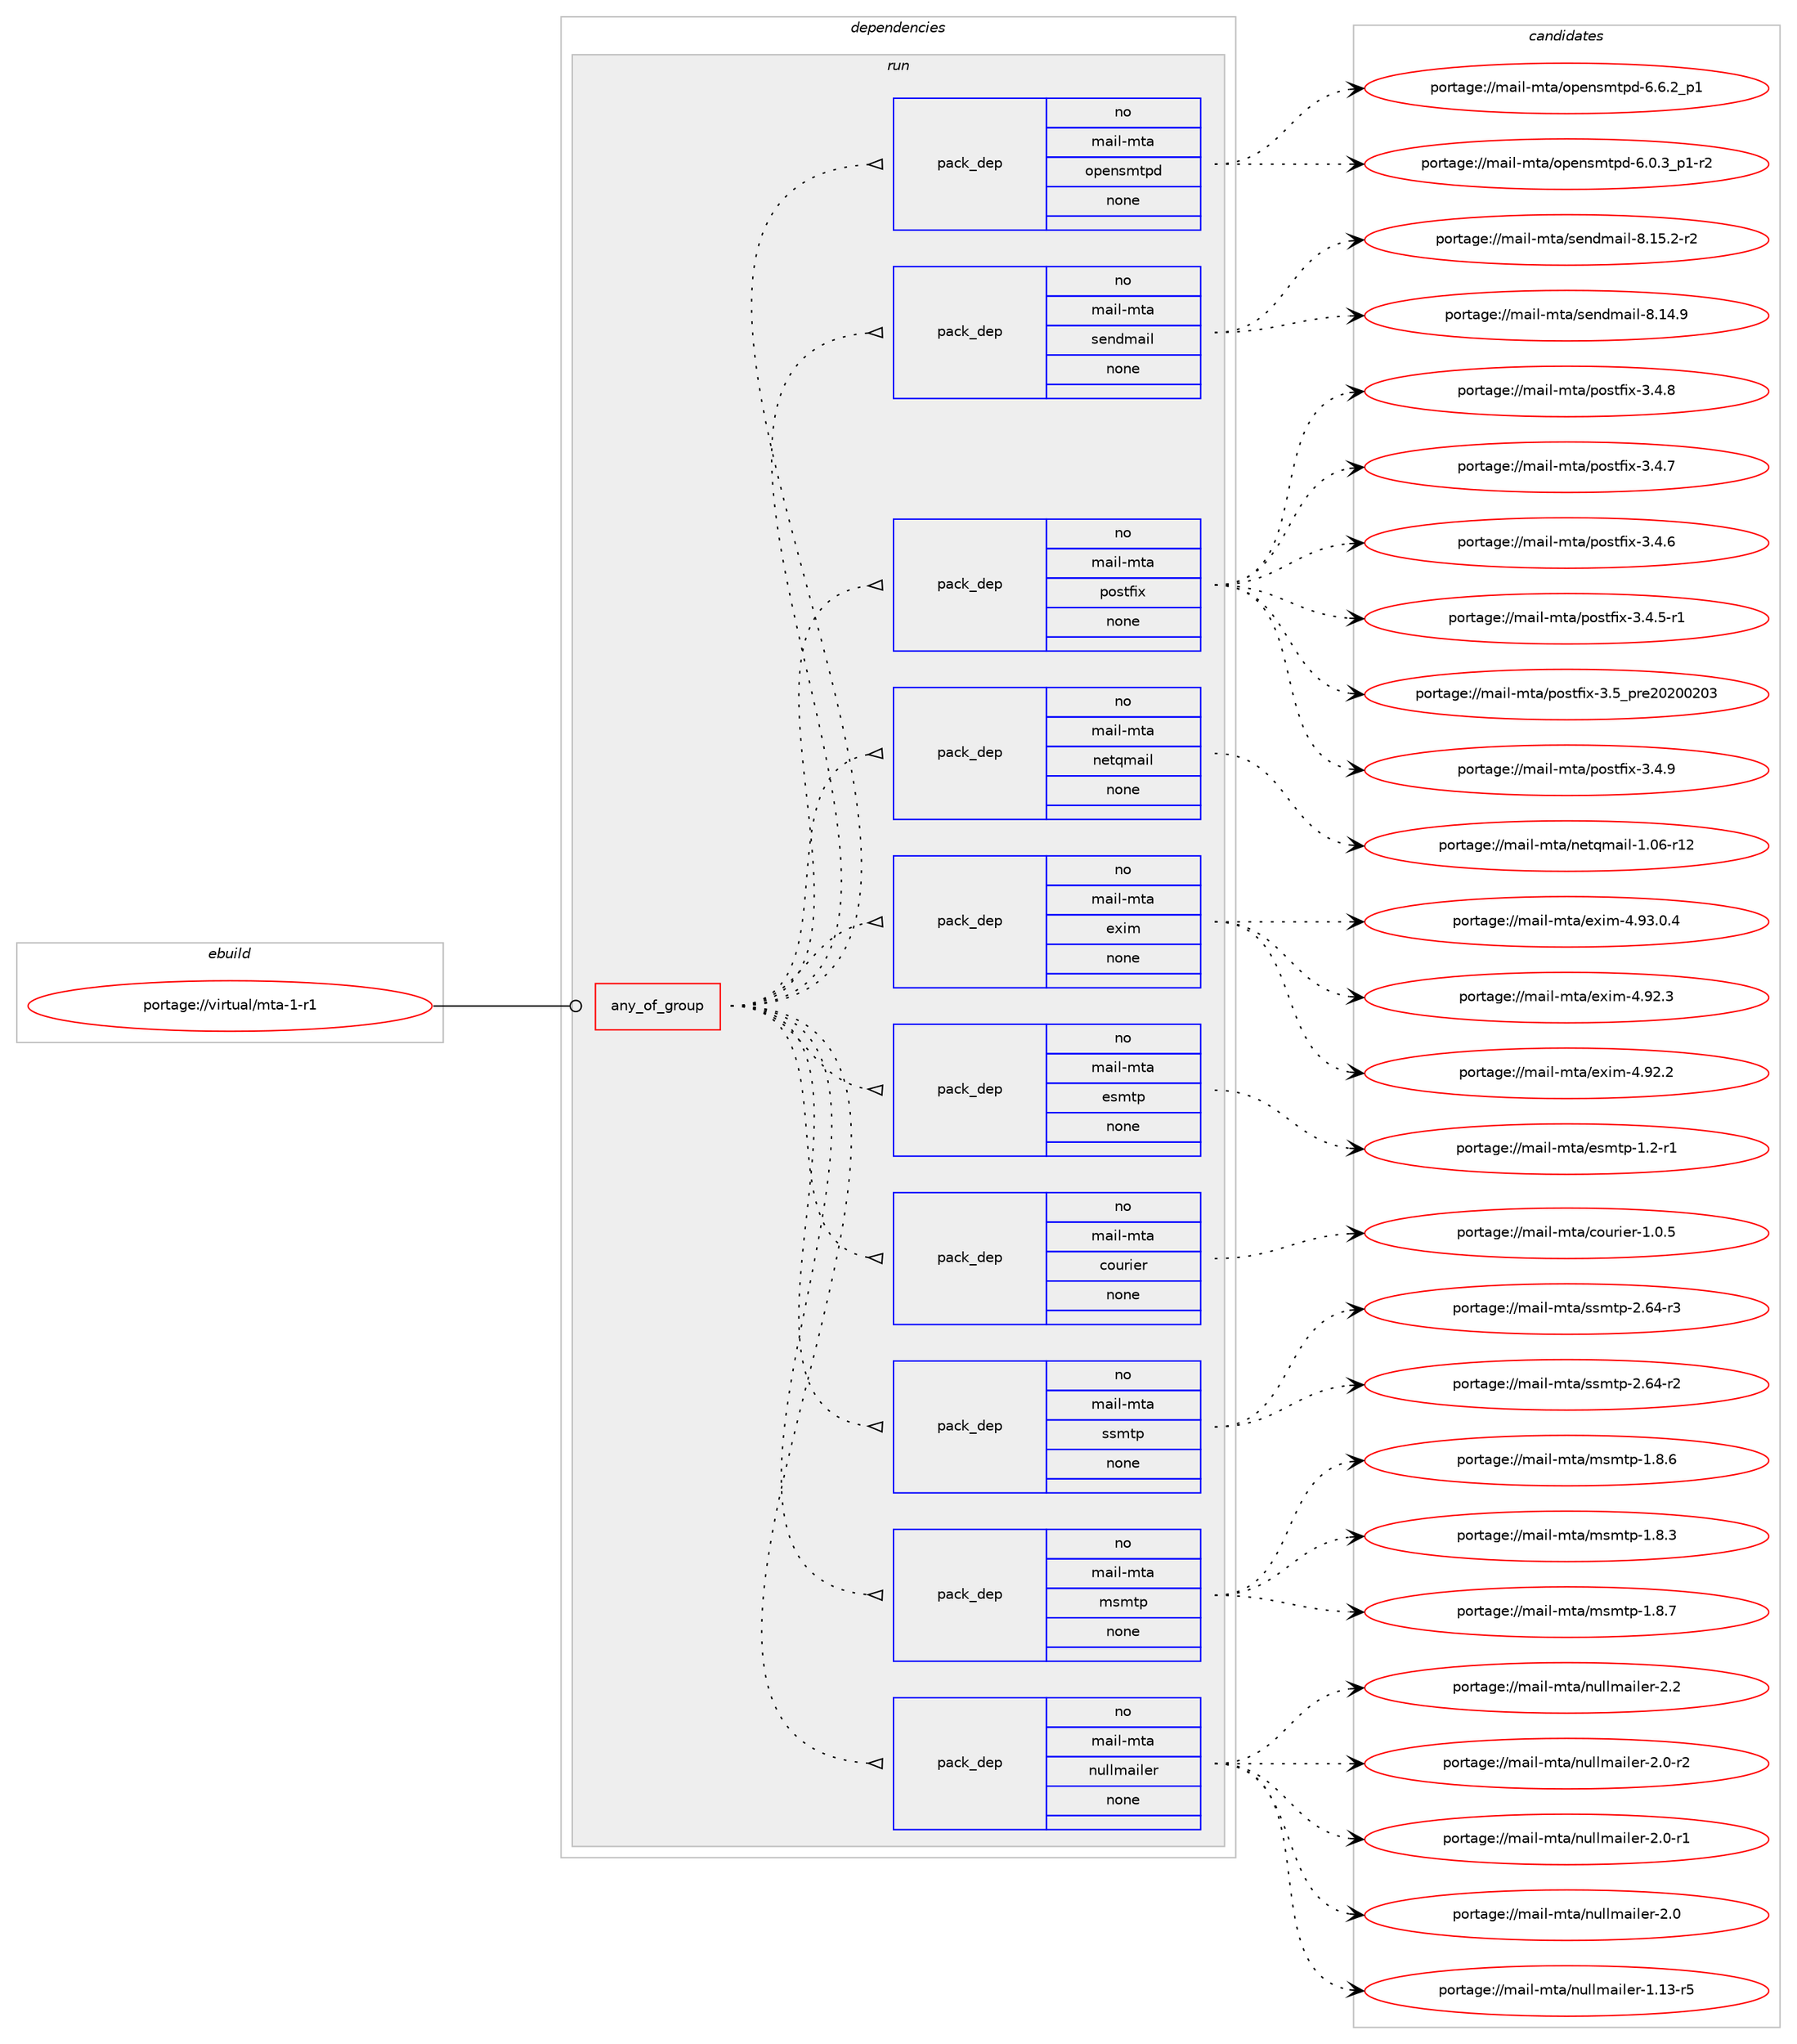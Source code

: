 digraph prolog {

# *************
# Graph options
# *************

newrank=true;
concentrate=true;
compound=true;
graph [rankdir=LR,fontname=Helvetica,fontsize=10,ranksep=1.5];#, ranksep=2.5, nodesep=0.2];
edge  [arrowhead=vee];
node  [fontname=Helvetica,fontsize=10];

# **********
# The ebuild
# **********

subgraph cluster_leftcol {
color=gray;
rank=same;
label=<<i>ebuild</i>>;
id [label="portage://virtual/mta-1-r1", color=red, width=4, href="../virtual/mta-1-r1.svg"];
}

# ****************
# The dependencies
# ****************

subgraph cluster_midcol {
color=gray;
label=<<i>dependencies</i>>;
subgraph cluster_compile {
fillcolor="#eeeeee";
style=filled;
label=<<i>compile</i>>;
}
subgraph cluster_compileandrun {
fillcolor="#eeeeee";
style=filled;
label=<<i>compile and run</i>>;
}
subgraph cluster_run {
fillcolor="#eeeeee";
style=filled;
label=<<i>run</i>>;
subgraph any755 {
dependency37878 [label=<<TABLE BORDER="0" CELLBORDER="1" CELLSPACING="0" CELLPADDING="4"><TR><TD CELLPADDING="10">any_of_group</TD></TR></TABLE>>, shape=none, color=red];subgraph pack30299 {
dependency37879 [label=<<TABLE BORDER="0" CELLBORDER="1" CELLSPACING="0" CELLPADDING="4" WIDTH="220"><TR><TD ROWSPAN="6" CELLPADDING="30">pack_dep</TD></TR><TR><TD WIDTH="110">no</TD></TR><TR><TD>mail-mta</TD></TR><TR><TD>nullmailer</TD></TR><TR><TD>none</TD></TR><TR><TD></TD></TR></TABLE>>, shape=none, color=blue];
}
dependency37878:e -> dependency37879:w [weight=20,style="dotted",arrowhead="oinv"];
subgraph pack30300 {
dependency37880 [label=<<TABLE BORDER="0" CELLBORDER="1" CELLSPACING="0" CELLPADDING="4" WIDTH="220"><TR><TD ROWSPAN="6" CELLPADDING="30">pack_dep</TD></TR><TR><TD WIDTH="110">no</TD></TR><TR><TD>mail-mta</TD></TR><TR><TD>msmtp</TD></TR><TR><TD>none</TD></TR><TR><TD></TD></TR></TABLE>>, shape=none, color=blue];
}
dependency37878:e -> dependency37880:w [weight=20,style="dotted",arrowhead="oinv"];
subgraph pack30301 {
dependency37881 [label=<<TABLE BORDER="0" CELLBORDER="1" CELLSPACING="0" CELLPADDING="4" WIDTH="220"><TR><TD ROWSPAN="6" CELLPADDING="30">pack_dep</TD></TR><TR><TD WIDTH="110">no</TD></TR><TR><TD>mail-mta</TD></TR><TR><TD>ssmtp</TD></TR><TR><TD>none</TD></TR><TR><TD></TD></TR></TABLE>>, shape=none, color=blue];
}
dependency37878:e -> dependency37881:w [weight=20,style="dotted",arrowhead="oinv"];
subgraph pack30302 {
dependency37882 [label=<<TABLE BORDER="0" CELLBORDER="1" CELLSPACING="0" CELLPADDING="4" WIDTH="220"><TR><TD ROWSPAN="6" CELLPADDING="30">pack_dep</TD></TR><TR><TD WIDTH="110">no</TD></TR><TR><TD>mail-mta</TD></TR><TR><TD>courier</TD></TR><TR><TD>none</TD></TR><TR><TD></TD></TR></TABLE>>, shape=none, color=blue];
}
dependency37878:e -> dependency37882:w [weight=20,style="dotted",arrowhead="oinv"];
subgraph pack30303 {
dependency37883 [label=<<TABLE BORDER="0" CELLBORDER="1" CELLSPACING="0" CELLPADDING="4" WIDTH="220"><TR><TD ROWSPAN="6" CELLPADDING="30">pack_dep</TD></TR><TR><TD WIDTH="110">no</TD></TR><TR><TD>mail-mta</TD></TR><TR><TD>esmtp</TD></TR><TR><TD>none</TD></TR><TR><TD></TD></TR></TABLE>>, shape=none, color=blue];
}
dependency37878:e -> dependency37883:w [weight=20,style="dotted",arrowhead="oinv"];
subgraph pack30304 {
dependency37884 [label=<<TABLE BORDER="0" CELLBORDER="1" CELLSPACING="0" CELLPADDING="4" WIDTH="220"><TR><TD ROWSPAN="6" CELLPADDING="30">pack_dep</TD></TR><TR><TD WIDTH="110">no</TD></TR><TR><TD>mail-mta</TD></TR><TR><TD>exim</TD></TR><TR><TD>none</TD></TR><TR><TD></TD></TR></TABLE>>, shape=none, color=blue];
}
dependency37878:e -> dependency37884:w [weight=20,style="dotted",arrowhead="oinv"];
subgraph pack30305 {
dependency37885 [label=<<TABLE BORDER="0" CELLBORDER="1" CELLSPACING="0" CELLPADDING="4" WIDTH="220"><TR><TD ROWSPAN="6" CELLPADDING="30">pack_dep</TD></TR><TR><TD WIDTH="110">no</TD></TR><TR><TD>mail-mta</TD></TR><TR><TD>netqmail</TD></TR><TR><TD>none</TD></TR><TR><TD></TD></TR></TABLE>>, shape=none, color=blue];
}
dependency37878:e -> dependency37885:w [weight=20,style="dotted",arrowhead="oinv"];
subgraph pack30306 {
dependency37886 [label=<<TABLE BORDER="0" CELLBORDER="1" CELLSPACING="0" CELLPADDING="4" WIDTH="220"><TR><TD ROWSPAN="6" CELLPADDING="30">pack_dep</TD></TR><TR><TD WIDTH="110">no</TD></TR><TR><TD>mail-mta</TD></TR><TR><TD>postfix</TD></TR><TR><TD>none</TD></TR><TR><TD></TD></TR></TABLE>>, shape=none, color=blue];
}
dependency37878:e -> dependency37886:w [weight=20,style="dotted",arrowhead="oinv"];
subgraph pack30307 {
dependency37887 [label=<<TABLE BORDER="0" CELLBORDER="1" CELLSPACING="0" CELLPADDING="4" WIDTH="220"><TR><TD ROWSPAN="6" CELLPADDING="30">pack_dep</TD></TR><TR><TD WIDTH="110">no</TD></TR><TR><TD>mail-mta</TD></TR><TR><TD>sendmail</TD></TR><TR><TD>none</TD></TR><TR><TD></TD></TR></TABLE>>, shape=none, color=blue];
}
dependency37878:e -> dependency37887:w [weight=20,style="dotted",arrowhead="oinv"];
subgraph pack30308 {
dependency37888 [label=<<TABLE BORDER="0" CELLBORDER="1" CELLSPACING="0" CELLPADDING="4" WIDTH="220"><TR><TD ROWSPAN="6" CELLPADDING="30">pack_dep</TD></TR><TR><TD WIDTH="110">no</TD></TR><TR><TD>mail-mta</TD></TR><TR><TD>opensmtpd</TD></TR><TR><TD>none</TD></TR><TR><TD></TD></TR></TABLE>>, shape=none, color=blue];
}
dependency37878:e -> dependency37888:w [weight=20,style="dotted",arrowhead="oinv"];
}
id:e -> dependency37878:w [weight=20,style="solid",arrowhead="odot"];
}
}

# **************
# The candidates
# **************

subgraph cluster_choices {
rank=same;
color=gray;
label=<<i>candidates</i>>;

subgraph choice30299 {
color=black;
nodesep=1;
choice109971051084510911697471101171081081099710510810111445504650 [label="portage://mail-mta/nullmailer-2.2", color=red, width=4,href="../mail-mta/nullmailer-2.2.svg"];
choice1099710510845109116974711011710810810997105108101114455046484511450 [label="portage://mail-mta/nullmailer-2.0-r2", color=red, width=4,href="../mail-mta/nullmailer-2.0-r2.svg"];
choice1099710510845109116974711011710810810997105108101114455046484511449 [label="portage://mail-mta/nullmailer-2.0-r1", color=red, width=4,href="../mail-mta/nullmailer-2.0-r1.svg"];
choice109971051084510911697471101171081081099710510810111445504648 [label="portage://mail-mta/nullmailer-2.0", color=red, width=4,href="../mail-mta/nullmailer-2.0.svg"];
choice109971051084510911697471101171081081099710510810111445494649514511453 [label="portage://mail-mta/nullmailer-1.13-r5", color=red, width=4,href="../mail-mta/nullmailer-1.13-r5.svg"];
dependency37879:e -> choice109971051084510911697471101171081081099710510810111445504650:w [style=dotted,weight="100"];
dependency37879:e -> choice1099710510845109116974711011710810810997105108101114455046484511450:w [style=dotted,weight="100"];
dependency37879:e -> choice1099710510845109116974711011710810810997105108101114455046484511449:w [style=dotted,weight="100"];
dependency37879:e -> choice109971051084510911697471101171081081099710510810111445504648:w [style=dotted,weight="100"];
dependency37879:e -> choice109971051084510911697471101171081081099710510810111445494649514511453:w [style=dotted,weight="100"];
}
subgraph choice30300 {
color=black;
nodesep=1;
choice10997105108451091169747109115109116112454946564655 [label="portage://mail-mta/msmtp-1.8.7", color=red, width=4,href="../mail-mta/msmtp-1.8.7.svg"];
choice10997105108451091169747109115109116112454946564654 [label="portage://mail-mta/msmtp-1.8.6", color=red, width=4,href="../mail-mta/msmtp-1.8.6.svg"];
choice10997105108451091169747109115109116112454946564651 [label="portage://mail-mta/msmtp-1.8.3", color=red, width=4,href="../mail-mta/msmtp-1.8.3.svg"];
dependency37880:e -> choice10997105108451091169747109115109116112454946564655:w [style=dotted,weight="100"];
dependency37880:e -> choice10997105108451091169747109115109116112454946564654:w [style=dotted,weight="100"];
dependency37880:e -> choice10997105108451091169747109115109116112454946564651:w [style=dotted,weight="100"];
}
subgraph choice30301 {
color=black;
nodesep=1;
choice1099710510845109116974711511510911611245504654524511451 [label="portage://mail-mta/ssmtp-2.64-r3", color=red, width=4,href="../mail-mta/ssmtp-2.64-r3.svg"];
choice1099710510845109116974711511510911611245504654524511450 [label="portage://mail-mta/ssmtp-2.64-r2", color=red, width=4,href="../mail-mta/ssmtp-2.64-r2.svg"];
dependency37881:e -> choice1099710510845109116974711511510911611245504654524511451:w [style=dotted,weight="100"];
dependency37881:e -> choice1099710510845109116974711511510911611245504654524511450:w [style=dotted,weight="100"];
}
subgraph choice30302 {
color=black;
nodesep=1;
choice1099710510845109116974799111117114105101114454946484653 [label="portage://mail-mta/courier-1.0.5", color=red, width=4,href="../mail-mta/courier-1.0.5.svg"];
dependency37882:e -> choice1099710510845109116974799111117114105101114454946484653:w [style=dotted,weight="100"];
}
subgraph choice30303 {
color=black;
nodesep=1;
choice10997105108451091169747101115109116112454946504511449 [label="portage://mail-mta/esmtp-1.2-r1", color=red, width=4,href="../mail-mta/esmtp-1.2-r1.svg"];
dependency37883:e -> choice10997105108451091169747101115109116112454946504511449:w [style=dotted,weight="100"];
}
subgraph choice30304 {
color=black;
nodesep=1;
choice10997105108451091169747101120105109455246575146484652 [label="portage://mail-mta/exim-4.93.0.4", color=red, width=4,href="../mail-mta/exim-4.93.0.4.svg"];
choice1099710510845109116974710112010510945524657504651 [label="portage://mail-mta/exim-4.92.3", color=red, width=4,href="../mail-mta/exim-4.92.3.svg"];
choice1099710510845109116974710112010510945524657504650 [label="portage://mail-mta/exim-4.92.2", color=red, width=4,href="../mail-mta/exim-4.92.2.svg"];
dependency37884:e -> choice10997105108451091169747101120105109455246575146484652:w [style=dotted,weight="100"];
dependency37884:e -> choice1099710510845109116974710112010510945524657504651:w [style=dotted,weight="100"];
dependency37884:e -> choice1099710510845109116974710112010510945524657504650:w [style=dotted,weight="100"];
}
subgraph choice30305 {
color=black;
nodesep=1;
choice10997105108451091169747110101116113109971051084549464854451144950 [label="portage://mail-mta/netqmail-1.06-r12", color=red, width=4,href="../mail-mta/netqmail-1.06-r12.svg"];
dependency37885:e -> choice10997105108451091169747110101116113109971051084549464854451144950:w [style=dotted,weight="100"];
}
subgraph choice30306 {
color=black;
nodesep=1;
choice1099710510845109116974711211111511610210512045514653951121141015048504848504851 [label="portage://mail-mta/postfix-3.5_pre20200203", color=red, width=4,href="../mail-mta/postfix-3.5_pre20200203.svg"];
choice10997105108451091169747112111115116102105120455146524657 [label="portage://mail-mta/postfix-3.4.9", color=red, width=4,href="../mail-mta/postfix-3.4.9.svg"];
choice10997105108451091169747112111115116102105120455146524656 [label="portage://mail-mta/postfix-3.4.8", color=red, width=4,href="../mail-mta/postfix-3.4.8.svg"];
choice10997105108451091169747112111115116102105120455146524655 [label="portage://mail-mta/postfix-3.4.7", color=red, width=4,href="../mail-mta/postfix-3.4.7.svg"];
choice10997105108451091169747112111115116102105120455146524654 [label="portage://mail-mta/postfix-3.4.6", color=red, width=4,href="../mail-mta/postfix-3.4.6.svg"];
choice109971051084510911697471121111151161021051204551465246534511449 [label="portage://mail-mta/postfix-3.4.5-r1", color=red, width=4,href="../mail-mta/postfix-3.4.5-r1.svg"];
dependency37886:e -> choice1099710510845109116974711211111511610210512045514653951121141015048504848504851:w [style=dotted,weight="100"];
dependency37886:e -> choice10997105108451091169747112111115116102105120455146524657:w [style=dotted,weight="100"];
dependency37886:e -> choice10997105108451091169747112111115116102105120455146524656:w [style=dotted,weight="100"];
dependency37886:e -> choice10997105108451091169747112111115116102105120455146524655:w [style=dotted,weight="100"];
dependency37886:e -> choice10997105108451091169747112111115116102105120455146524654:w [style=dotted,weight="100"];
dependency37886:e -> choice109971051084510911697471121111151161021051204551465246534511449:w [style=dotted,weight="100"];
}
subgraph choice30307 {
color=black;
nodesep=1;
choice1099710510845109116974711510111010010997105108455646495346504511450 [label="portage://mail-mta/sendmail-8.15.2-r2", color=red, width=4,href="../mail-mta/sendmail-8.15.2-r2.svg"];
choice109971051084510911697471151011101001099710510845564649524657 [label="portage://mail-mta/sendmail-8.14.9", color=red, width=4,href="../mail-mta/sendmail-8.14.9.svg"];
dependency37887:e -> choice1099710510845109116974711510111010010997105108455646495346504511450:w [style=dotted,weight="100"];
dependency37887:e -> choice109971051084510911697471151011101001099710510845564649524657:w [style=dotted,weight="100"];
}
subgraph choice30308 {
color=black;
nodesep=1;
choice109971051084510911697471111121011101151091161121004554465446509511249 [label="portage://mail-mta/opensmtpd-6.6.2_p1", color=red, width=4,href="../mail-mta/opensmtpd-6.6.2_p1.svg"];
choice1099710510845109116974711111210111011510911611210045544648465195112494511450 [label="portage://mail-mta/opensmtpd-6.0.3_p1-r2", color=red, width=4,href="../mail-mta/opensmtpd-6.0.3_p1-r2.svg"];
dependency37888:e -> choice109971051084510911697471111121011101151091161121004554465446509511249:w [style=dotted,weight="100"];
dependency37888:e -> choice1099710510845109116974711111210111011510911611210045544648465195112494511450:w [style=dotted,weight="100"];
}
}

}
